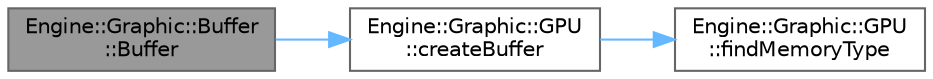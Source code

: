 digraph "Engine::Graphic::Buffer::Buffer"
{
 // LATEX_PDF_SIZE
  bgcolor="transparent";
  edge [fontname=Helvetica,fontsize=10,labelfontname=Helvetica,labelfontsize=10];
  node [fontname=Helvetica,fontsize=10,shape=box,height=0.2,width=0.4];
  rankdir="LR";
  Node1 [id="Node000001",label="Engine::Graphic::Buffer\l::Buffer",height=0.2,width=0.4,color="gray40", fillcolor="grey60", style="filled", fontcolor="black",tooltip="Crea un buffer de Vulkan."];
  Node1 -> Node2 [id="edge1_Node000001_Node000002",color="steelblue1",style="solid",tooltip=" "];
  Node2 [id="Node000002",label="Engine::Graphic::GPU\l::createBuffer",height=0.2,width=0.4,color="grey40", fillcolor="white", style="filled",URL="$class_engine_1_1_graphic_1_1_g_p_u.html#a3b46dde347ac9416f91a04da11ec3bcc",tooltip="Crea un buffer en la GPU."];
  Node2 -> Node3 [id="edge2_Node000002_Node000003",color="steelblue1",style="solid",tooltip=" "];
  Node3 [id="Node000003",label="Engine::Graphic::GPU\l::findMemoryType",height=0.2,width=0.4,color="grey40", fillcolor="white", style="filled",URL="$class_engine_1_1_graphic_1_1_g_p_u.html#a797d15ea66c7eabc60a8bd02b0fdcf01",tooltip="Encuentra el índice del tipo de memoria adecuado."];
}
